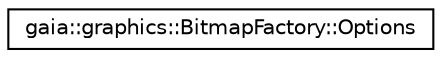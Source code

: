 digraph G
{
  edge [fontname="Helvetica",fontsize="10",labelfontname="Helvetica",labelfontsize="10"];
  node [fontname="Helvetica",fontsize="10",shape=record];
  rankdir=LR;
  Node1 [label="gaia::graphics::BitmapFactory::Options",height=0.2,width=0.4,color="black", fillcolor="white", style="filled",URL="$d2/dbe/classgaia_1_1graphics_1_1_bitmap_factory_1_1_options.html",tooltip="Options to create the bitmap."];
}
